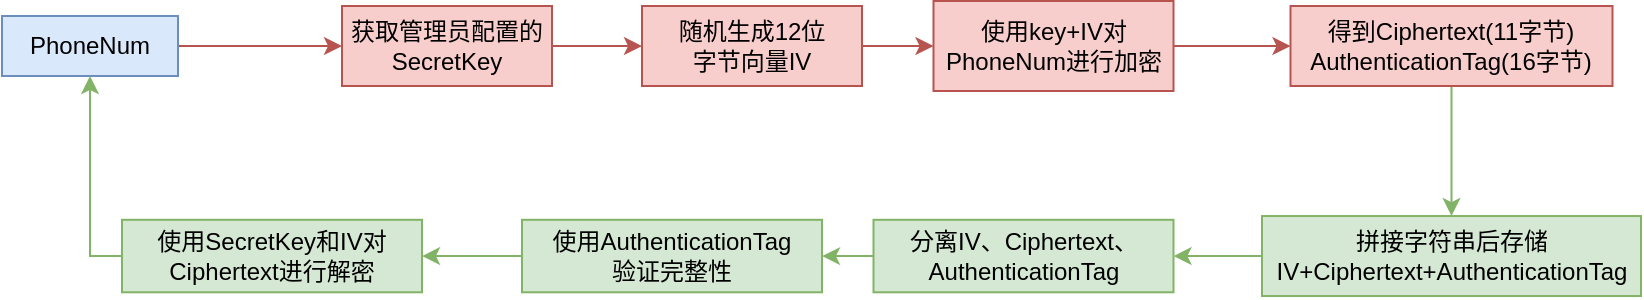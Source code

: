 <mxfile version="26.0.13">
  <diagram name="第 1 页" id="Fequ8oQ68dAUHFL-Y74a">
    <mxGraphModel dx="909" dy="600" grid="1" gridSize="10" guides="1" tooltips="1" connect="1" arrows="1" fold="1" page="1" pageScale="1" pageWidth="827" pageHeight="1169" math="0" shadow="0">
      <root>
        <mxCell id="0" />
        <mxCell id="1" parent="0" />
        <mxCell id="ga1f1sWLpj-LMAlVq3eY-13" style="edgeStyle=orthogonalEdgeStyle;rounded=0;orthogonalLoop=1;jettySize=auto;html=1;entryX=0;entryY=0.5;entryDx=0;entryDy=0;fillColor=#f8cecc;strokeColor=#b85450;" edge="1" parent="1" source="ga1f1sWLpj-LMAlVq3eY-2" target="ga1f1sWLpj-LMAlVq3eY-3">
          <mxGeometry relative="1" as="geometry" />
        </mxCell>
        <mxCell id="ga1f1sWLpj-LMAlVq3eY-2" value="PhoneNum" style="rounded=0;whiteSpace=wrap;html=1;fillColor=#dae8fc;strokeColor=#6c8ebf;" vertex="1" parent="1">
          <mxGeometry x="80" y="270" width="88" height="30" as="geometry" />
        </mxCell>
        <mxCell id="ga1f1sWLpj-LMAlVq3eY-14" style="edgeStyle=orthogonalEdgeStyle;rounded=0;orthogonalLoop=1;jettySize=auto;html=1;entryX=0;entryY=0.5;entryDx=0;entryDy=0;fillColor=#f8cecc;strokeColor=#b85450;" edge="1" parent="1" source="ga1f1sWLpj-LMAlVq3eY-3" target="ga1f1sWLpj-LMAlVq3eY-4">
          <mxGeometry relative="1" as="geometry" />
        </mxCell>
        <mxCell id="ga1f1sWLpj-LMAlVq3eY-3" value="获取管理员配置的SecretKey" style="rounded=0;whiteSpace=wrap;html=1;fillColor=#f8cecc;strokeColor=#b85450;" vertex="1" parent="1">
          <mxGeometry x="250" y="265" width="105" height="40" as="geometry" />
        </mxCell>
        <mxCell id="ga1f1sWLpj-LMAlVq3eY-15" style="edgeStyle=orthogonalEdgeStyle;rounded=0;orthogonalLoop=1;jettySize=auto;html=1;entryX=0;entryY=0.5;entryDx=0;entryDy=0;fillColor=#f8cecc;strokeColor=#b85450;" edge="1" parent="1" source="ga1f1sWLpj-LMAlVq3eY-4" target="ga1f1sWLpj-LMAlVq3eY-5">
          <mxGeometry relative="1" as="geometry" />
        </mxCell>
        <mxCell id="ga1f1sWLpj-LMAlVq3eY-4" value="随机生成12位&lt;br&gt;字节向量IV" style="rounded=0;whiteSpace=wrap;html=1;fillColor=#f8cecc;strokeColor=#b85450;" vertex="1" parent="1">
          <mxGeometry x="400" y="265" width="110" height="40" as="geometry" />
        </mxCell>
        <mxCell id="ga1f1sWLpj-LMAlVq3eY-16" style="edgeStyle=orthogonalEdgeStyle;rounded=0;orthogonalLoop=1;jettySize=auto;html=1;entryX=0;entryY=0.5;entryDx=0;entryDy=0;fillColor=#f8cecc;strokeColor=#b85450;" edge="1" parent="1" source="ga1f1sWLpj-LMAlVq3eY-5" target="ga1f1sWLpj-LMAlVq3eY-6">
          <mxGeometry relative="1" as="geometry" />
        </mxCell>
        <mxCell id="ga1f1sWLpj-LMAlVq3eY-5" value="使用key+IV对PhoneNum进行加密" style="rounded=0;whiteSpace=wrap;html=1;fillColor=#f8cecc;strokeColor=#b85450;" vertex="1" parent="1">
          <mxGeometry x="545.75" y="262.5" width="120" height="45" as="geometry" />
        </mxCell>
        <mxCell id="ga1f1sWLpj-LMAlVq3eY-17" style="edgeStyle=orthogonalEdgeStyle;rounded=0;orthogonalLoop=1;jettySize=auto;html=1;entryX=0.5;entryY=0;entryDx=0;entryDy=0;fillColor=#d5e8d4;strokeColor=#82b366;" edge="1" parent="1" source="ga1f1sWLpj-LMAlVq3eY-6" target="ga1f1sWLpj-LMAlVq3eY-7">
          <mxGeometry relative="1" as="geometry" />
        </mxCell>
        <mxCell id="ga1f1sWLpj-LMAlVq3eY-6" value="得到Ciphertext(11字节)&lt;br&gt;AuthenticationTag(16字节)" style="rounded=0;whiteSpace=wrap;html=1;fillColor=#f8cecc;strokeColor=#b85450;" vertex="1" parent="1">
          <mxGeometry x="724.25" y="265" width="161" height="40" as="geometry" />
        </mxCell>
        <mxCell id="ga1f1sWLpj-LMAlVq3eY-18" style="edgeStyle=orthogonalEdgeStyle;rounded=0;orthogonalLoop=1;jettySize=auto;html=1;entryX=1;entryY=0.5;entryDx=0;entryDy=0;fillColor=#d5e8d4;strokeColor=#82b366;" edge="1" parent="1" source="ga1f1sWLpj-LMAlVq3eY-7" target="ga1f1sWLpj-LMAlVq3eY-9">
          <mxGeometry relative="1" as="geometry" />
        </mxCell>
        <mxCell id="ga1f1sWLpj-LMAlVq3eY-7" value="拼接字符串后存储IV+Ciphertext+AuthenticationTag" style="rounded=0;whiteSpace=wrap;html=1;fillColor=#d5e8d4;strokeColor=#82b366;" vertex="1" parent="1">
          <mxGeometry x="710" y="370.02" width="189.5" height="40" as="geometry" />
        </mxCell>
        <mxCell id="ga1f1sWLpj-LMAlVq3eY-19" style="edgeStyle=orthogonalEdgeStyle;rounded=0;orthogonalLoop=1;jettySize=auto;html=1;entryX=1;entryY=0.5;entryDx=0;entryDy=0;fillColor=#d5e8d4;strokeColor=#82b366;" edge="1" parent="1" source="ga1f1sWLpj-LMAlVq3eY-9" target="ga1f1sWLpj-LMAlVq3eY-11">
          <mxGeometry relative="1" as="geometry" />
        </mxCell>
        <mxCell id="ga1f1sWLpj-LMAlVq3eY-9" value="分离IV、Ciphertext、AuthenticationTag" style="rounded=0;whiteSpace=wrap;html=1;fillColor=#d5e8d4;strokeColor=#82b366;" vertex="1" parent="1">
          <mxGeometry x="515.75" y="371.9" width="150" height="36.25" as="geometry" />
        </mxCell>
        <mxCell id="ga1f1sWLpj-LMAlVq3eY-22" style="edgeStyle=orthogonalEdgeStyle;rounded=0;orthogonalLoop=1;jettySize=auto;html=1;entryX=0.5;entryY=1;entryDx=0;entryDy=0;fillColor=#d5e8d4;strokeColor=#82b366;" edge="1" parent="1" source="ga1f1sWLpj-LMAlVq3eY-10" target="ga1f1sWLpj-LMAlVq3eY-2">
          <mxGeometry relative="1" as="geometry">
            <Array as="points">
              <mxPoint x="124" y="390" />
            </Array>
          </mxGeometry>
        </mxCell>
        <mxCell id="ga1f1sWLpj-LMAlVq3eY-10" value="使用SecretKey和IV对Ciphertext进行解密" style="rounded=0;whiteSpace=wrap;html=1;fillColor=#d5e8d4;strokeColor=#82b366;" vertex="1" parent="1">
          <mxGeometry x="140" y="371.9" width="150" height="36.25" as="geometry" />
        </mxCell>
        <mxCell id="ga1f1sWLpj-LMAlVq3eY-20" style="edgeStyle=orthogonalEdgeStyle;rounded=0;orthogonalLoop=1;jettySize=auto;html=1;entryX=1;entryY=0.5;entryDx=0;entryDy=0;fillColor=#d5e8d4;strokeColor=#82b366;" edge="1" parent="1" source="ga1f1sWLpj-LMAlVq3eY-11" target="ga1f1sWLpj-LMAlVq3eY-10">
          <mxGeometry relative="1" as="geometry" />
        </mxCell>
        <mxCell id="ga1f1sWLpj-LMAlVq3eY-11" value="使用AuthenticationTag&lt;br&gt;验证完整性" style="rounded=0;whiteSpace=wrap;html=1;fillColor=#d5e8d4;strokeColor=#82b366;" vertex="1" parent="1">
          <mxGeometry x="340" y="371.9" width="150" height="36.25" as="geometry" />
        </mxCell>
      </root>
    </mxGraphModel>
  </diagram>
</mxfile>
